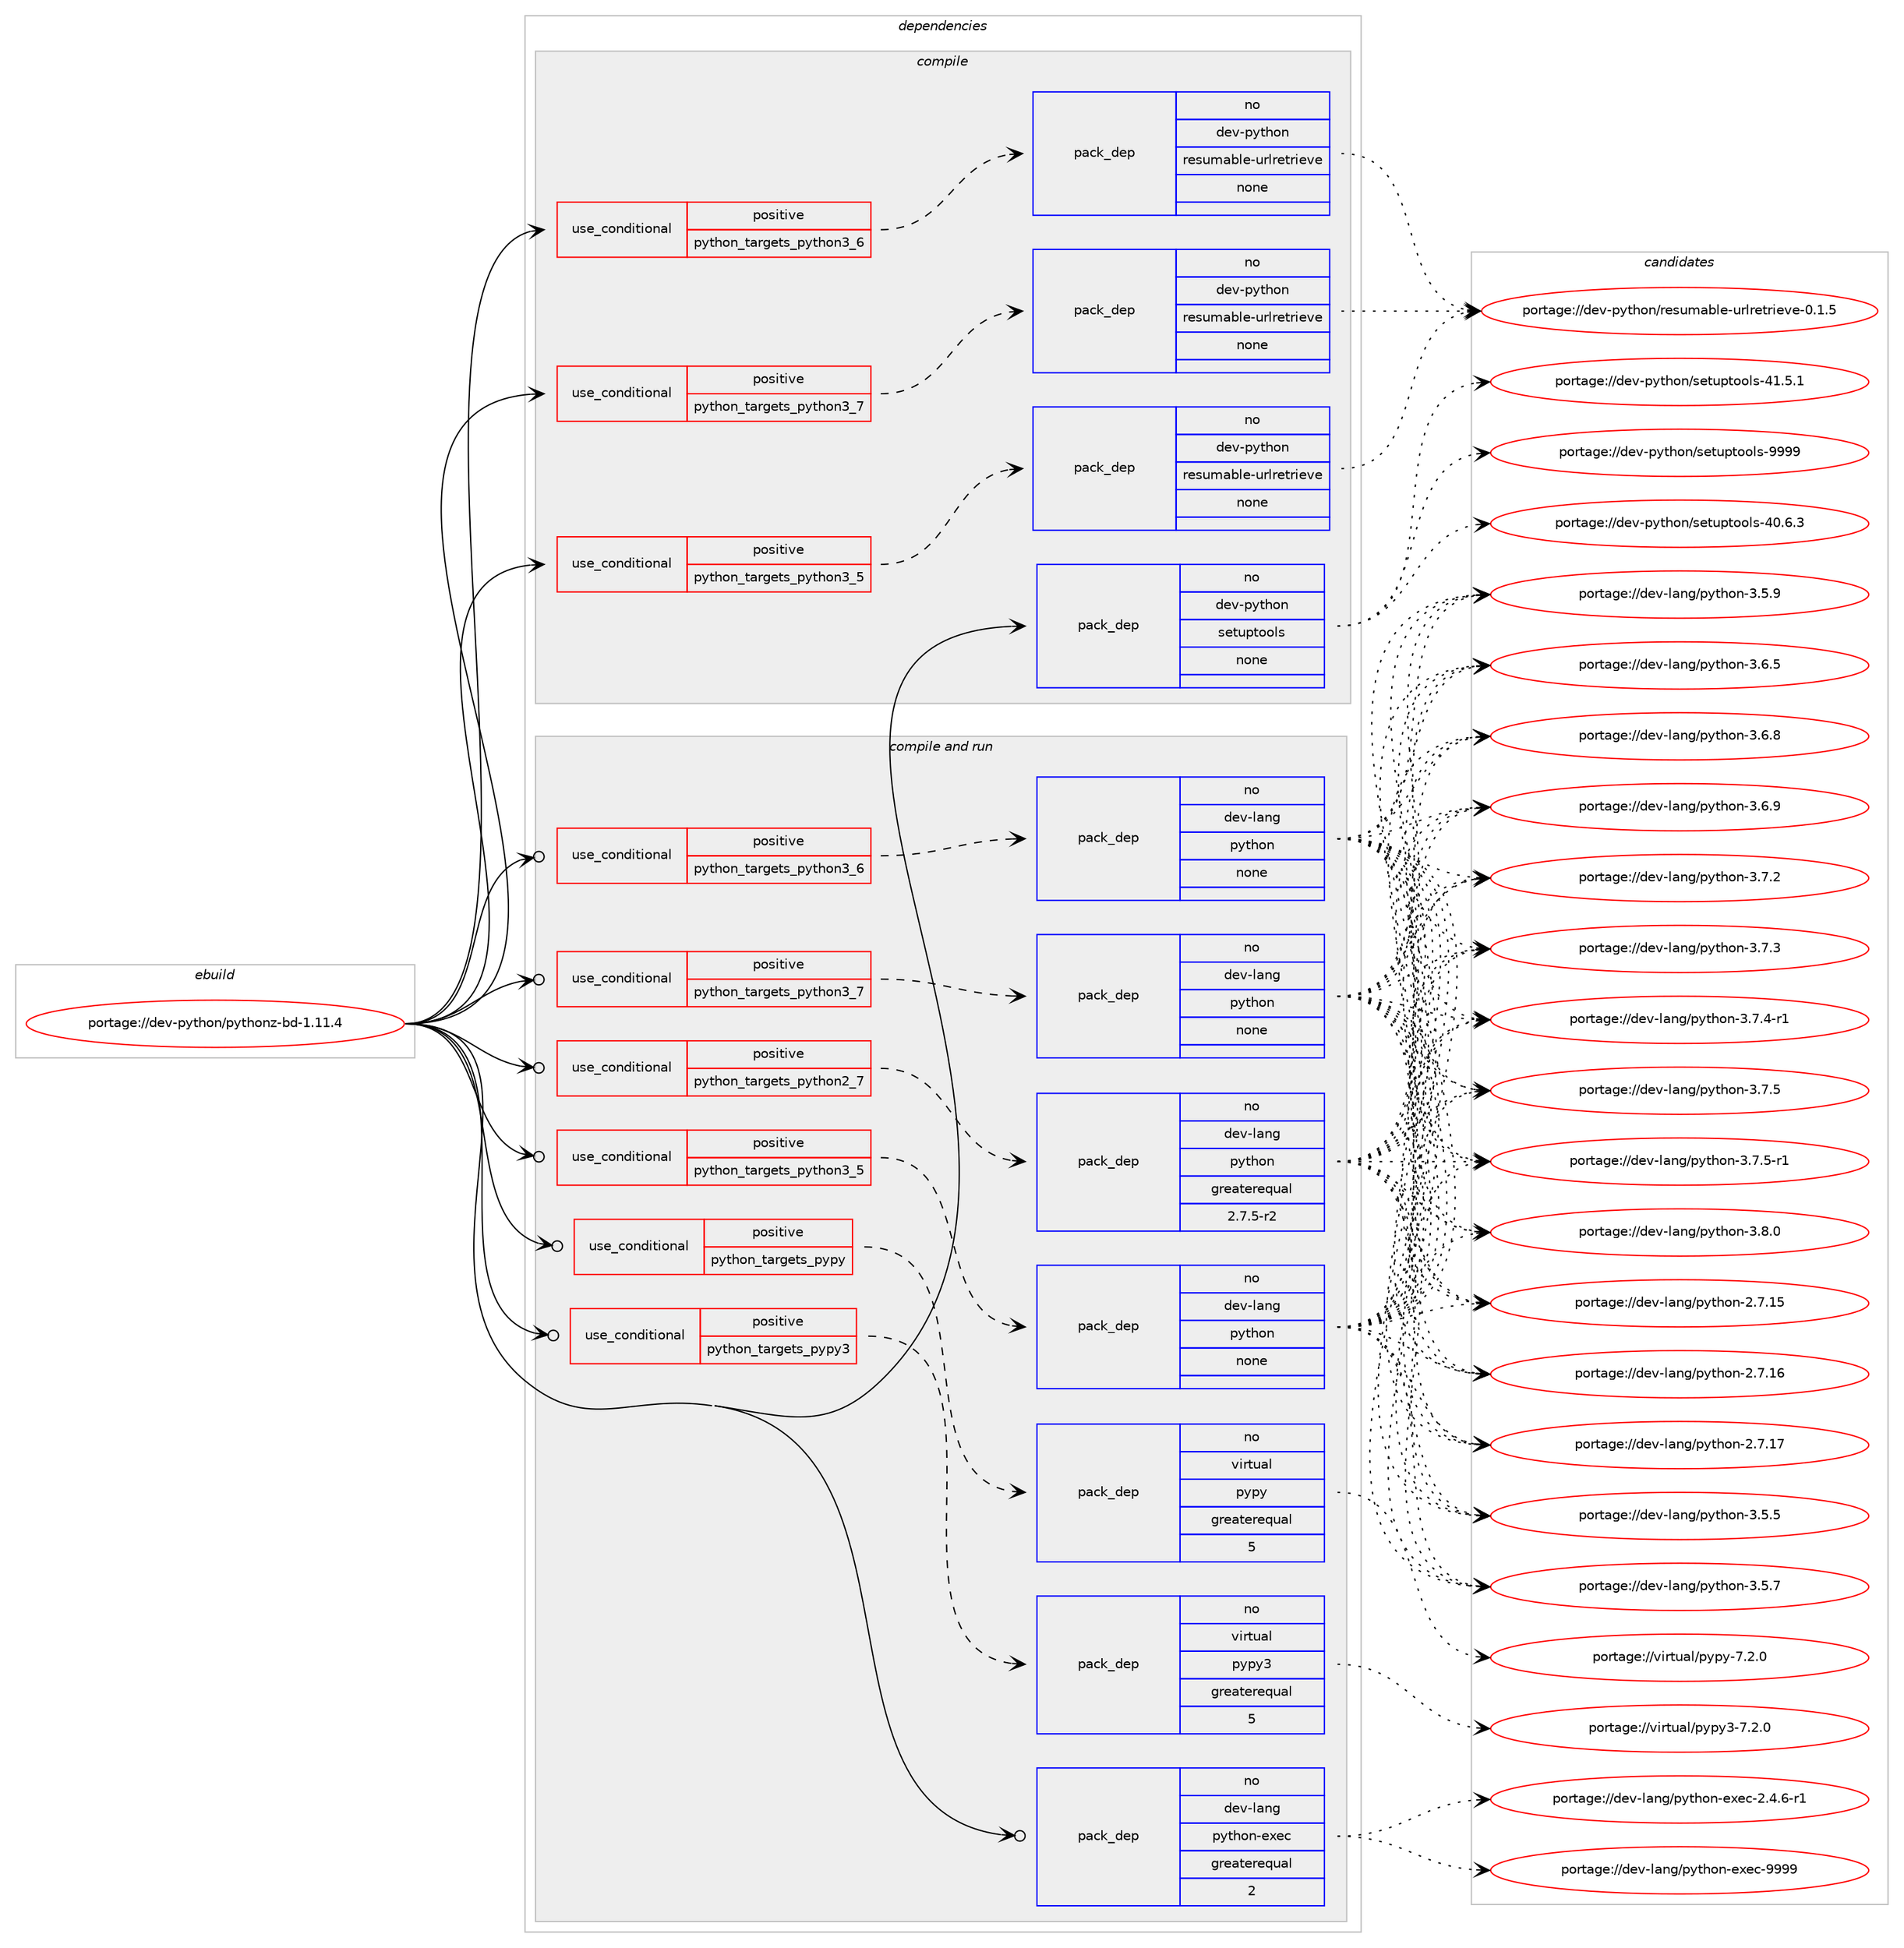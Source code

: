 digraph prolog {

# *************
# Graph options
# *************

newrank=true;
concentrate=true;
compound=true;
graph [rankdir=LR,fontname=Helvetica,fontsize=10,ranksep=1.5];#, ranksep=2.5, nodesep=0.2];
edge  [arrowhead=vee];
node  [fontname=Helvetica,fontsize=10];

# **********
# The ebuild
# **********

subgraph cluster_leftcol {
color=gray;
rank=same;
label=<<i>ebuild</i>>;
id [label="portage://dev-python/pythonz-bd-1.11.4", color=red, width=4, href="../dev-python/pythonz-bd-1.11.4.svg"];
}

# ****************
# The dependencies
# ****************

subgraph cluster_midcol {
color=gray;
label=<<i>dependencies</i>>;
subgraph cluster_compile {
fillcolor="#eeeeee";
style=filled;
label=<<i>compile</i>>;
subgraph cond37374 {
dependency168542 [label=<<TABLE BORDER="0" CELLBORDER="1" CELLSPACING="0" CELLPADDING="4"><TR><TD ROWSPAN="3" CELLPADDING="10">use_conditional</TD></TR><TR><TD>positive</TD></TR><TR><TD>python_targets_python3_5</TD></TR></TABLE>>, shape=none, color=red];
subgraph pack127774 {
dependency168543 [label=<<TABLE BORDER="0" CELLBORDER="1" CELLSPACING="0" CELLPADDING="4" WIDTH="220"><TR><TD ROWSPAN="6" CELLPADDING="30">pack_dep</TD></TR><TR><TD WIDTH="110">no</TD></TR><TR><TD>dev-python</TD></TR><TR><TD>resumable-urlretrieve</TD></TR><TR><TD>none</TD></TR><TR><TD></TD></TR></TABLE>>, shape=none, color=blue];
}
dependency168542:e -> dependency168543:w [weight=20,style="dashed",arrowhead="vee"];
}
id:e -> dependency168542:w [weight=20,style="solid",arrowhead="vee"];
subgraph cond37375 {
dependency168544 [label=<<TABLE BORDER="0" CELLBORDER="1" CELLSPACING="0" CELLPADDING="4"><TR><TD ROWSPAN="3" CELLPADDING="10">use_conditional</TD></TR><TR><TD>positive</TD></TR><TR><TD>python_targets_python3_6</TD></TR></TABLE>>, shape=none, color=red];
subgraph pack127775 {
dependency168545 [label=<<TABLE BORDER="0" CELLBORDER="1" CELLSPACING="0" CELLPADDING="4" WIDTH="220"><TR><TD ROWSPAN="6" CELLPADDING="30">pack_dep</TD></TR><TR><TD WIDTH="110">no</TD></TR><TR><TD>dev-python</TD></TR><TR><TD>resumable-urlretrieve</TD></TR><TR><TD>none</TD></TR><TR><TD></TD></TR></TABLE>>, shape=none, color=blue];
}
dependency168544:e -> dependency168545:w [weight=20,style="dashed",arrowhead="vee"];
}
id:e -> dependency168544:w [weight=20,style="solid",arrowhead="vee"];
subgraph cond37376 {
dependency168546 [label=<<TABLE BORDER="0" CELLBORDER="1" CELLSPACING="0" CELLPADDING="4"><TR><TD ROWSPAN="3" CELLPADDING="10">use_conditional</TD></TR><TR><TD>positive</TD></TR><TR><TD>python_targets_python3_7</TD></TR></TABLE>>, shape=none, color=red];
subgraph pack127776 {
dependency168547 [label=<<TABLE BORDER="0" CELLBORDER="1" CELLSPACING="0" CELLPADDING="4" WIDTH="220"><TR><TD ROWSPAN="6" CELLPADDING="30">pack_dep</TD></TR><TR><TD WIDTH="110">no</TD></TR><TR><TD>dev-python</TD></TR><TR><TD>resumable-urlretrieve</TD></TR><TR><TD>none</TD></TR><TR><TD></TD></TR></TABLE>>, shape=none, color=blue];
}
dependency168546:e -> dependency168547:w [weight=20,style="dashed",arrowhead="vee"];
}
id:e -> dependency168546:w [weight=20,style="solid",arrowhead="vee"];
subgraph pack127777 {
dependency168548 [label=<<TABLE BORDER="0" CELLBORDER="1" CELLSPACING="0" CELLPADDING="4" WIDTH="220"><TR><TD ROWSPAN="6" CELLPADDING="30">pack_dep</TD></TR><TR><TD WIDTH="110">no</TD></TR><TR><TD>dev-python</TD></TR><TR><TD>setuptools</TD></TR><TR><TD>none</TD></TR><TR><TD></TD></TR></TABLE>>, shape=none, color=blue];
}
id:e -> dependency168548:w [weight=20,style="solid",arrowhead="vee"];
}
subgraph cluster_compileandrun {
fillcolor="#eeeeee";
style=filled;
label=<<i>compile and run</i>>;
subgraph cond37377 {
dependency168549 [label=<<TABLE BORDER="0" CELLBORDER="1" CELLSPACING="0" CELLPADDING="4"><TR><TD ROWSPAN="3" CELLPADDING="10">use_conditional</TD></TR><TR><TD>positive</TD></TR><TR><TD>python_targets_pypy</TD></TR></TABLE>>, shape=none, color=red];
subgraph pack127778 {
dependency168550 [label=<<TABLE BORDER="0" CELLBORDER="1" CELLSPACING="0" CELLPADDING="4" WIDTH="220"><TR><TD ROWSPAN="6" CELLPADDING="30">pack_dep</TD></TR><TR><TD WIDTH="110">no</TD></TR><TR><TD>virtual</TD></TR><TR><TD>pypy</TD></TR><TR><TD>greaterequal</TD></TR><TR><TD>5</TD></TR></TABLE>>, shape=none, color=blue];
}
dependency168549:e -> dependency168550:w [weight=20,style="dashed",arrowhead="vee"];
}
id:e -> dependency168549:w [weight=20,style="solid",arrowhead="odotvee"];
subgraph cond37378 {
dependency168551 [label=<<TABLE BORDER="0" CELLBORDER="1" CELLSPACING="0" CELLPADDING="4"><TR><TD ROWSPAN="3" CELLPADDING="10">use_conditional</TD></TR><TR><TD>positive</TD></TR><TR><TD>python_targets_pypy3</TD></TR></TABLE>>, shape=none, color=red];
subgraph pack127779 {
dependency168552 [label=<<TABLE BORDER="0" CELLBORDER="1" CELLSPACING="0" CELLPADDING="4" WIDTH="220"><TR><TD ROWSPAN="6" CELLPADDING="30">pack_dep</TD></TR><TR><TD WIDTH="110">no</TD></TR><TR><TD>virtual</TD></TR><TR><TD>pypy3</TD></TR><TR><TD>greaterequal</TD></TR><TR><TD>5</TD></TR></TABLE>>, shape=none, color=blue];
}
dependency168551:e -> dependency168552:w [weight=20,style="dashed",arrowhead="vee"];
}
id:e -> dependency168551:w [weight=20,style="solid",arrowhead="odotvee"];
subgraph cond37379 {
dependency168553 [label=<<TABLE BORDER="0" CELLBORDER="1" CELLSPACING="0" CELLPADDING="4"><TR><TD ROWSPAN="3" CELLPADDING="10">use_conditional</TD></TR><TR><TD>positive</TD></TR><TR><TD>python_targets_python2_7</TD></TR></TABLE>>, shape=none, color=red];
subgraph pack127780 {
dependency168554 [label=<<TABLE BORDER="0" CELLBORDER="1" CELLSPACING="0" CELLPADDING="4" WIDTH="220"><TR><TD ROWSPAN="6" CELLPADDING="30">pack_dep</TD></TR><TR><TD WIDTH="110">no</TD></TR><TR><TD>dev-lang</TD></TR><TR><TD>python</TD></TR><TR><TD>greaterequal</TD></TR><TR><TD>2.7.5-r2</TD></TR></TABLE>>, shape=none, color=blue];
}
dependency168553:e -> dependency168554:w [weight=20,style="dashed",arrowhead="vee"];
}
id:e -> dependency168553:w [weight=20,style="solid",arrowhead="odotvee"];
subgraph cond37380 {
dependency168555 [label=<<TABLE BORDER="0" CELLBORDER="1" CELLSPACING="0" CELLPADDING="4"><TR><TD ROWSPAN="3" CELLPADDING="10">use_conditional</TD></TR><TR><TD>positive</TD></TR><TR><TD>python_targets_python3_5</TD></TR></TABLE>>, shape=none, color=red];
subgraph pack127781 {
dependency168556 [label=<<TABLE BORDER="0" CELLBORDER="1" CELLSPACING="0" CELLPADDING="4" WIDTH="220"><TR><TD ROWSPAN="6" CELLPADDING="30">pack_dep</TD></TR><TR><TD WIDTH="110">no</TD></TR><TR><TD>dev-lang</TD></TR><TR><TD>python</TD></TR><TR><TD>none</TD></TR><TR><TD></TD></TR></TABLE>>, shape=none, color=blue];
}
dependency168555:e -> dependency168556:w [weight=20,style="dashed",arrowhead="vee"];
}
id:e -> dependency168555:w [weight=20,style="solid",arrowhead="odotvee"];
subgraph cond37381 {
dependency168557 [label=<<TABLE BORDER="0" CELLBORDER="1" CELLSPACING="0" CELLPADDING="4"><TR><TD ROWSPAN="3" CELLPADDING="10">use_conditional</TD></TR><TR><TD>positive</TD></TR><TR><TD>python_targets_python3_6</TD></TR></TABLE>>, shape=none, color=red];
subgraph pack127782 {
dependency168558 [label=<<TABLE BORDER="0" CELLBORDER="1" CELLSPACING="0" CELLPADDING="4" WIDTH="220"><TR><TD ROWSPAN="6" CELLPADDING="30">pack_dep</TD></TR><TR><TD WIDTH="110">no</TD></TR><TR><TD>dev-lang</TD></TR><TR><TD>python</TD></TR><TR><TD>none</TD></TR><TR><TD></TD></TR></TABLE>>, shape=none, color=blue];
}
dependency168557:e -> dependency168558:w [weight=20,style="dashed",arrowhead="vee"];
}
id:e -> dependency168557:w [weight=20,style="solid",arrowhead="odotvee"];
subgraph cond37382 {
dependency168559 [label=<<TABLE BORDER="0" CELLBORDER="1" CELLSPACING="0" CELLPADDING="4"><TR><TD ROWSPAN="3" CELLPADDING="10">use_conditional</TD></TR><TR><TD>positive</TD></TR><TR><TD>python_targets_python3_7</TD></TR></TABLE>>, shape=none, color=red];
subgraph pack127783 {
dependency168560 [label=<<TABLE BORDER="0" CELLBORDER="1" CELLSPACING="0" CELLPADDING="4" WIDTH="220"><TR><TD ROWSPAN="6" CELLPADDING="30">pack_dep</TD></TR><TR><TD WIDTH="110">no</TD></TR><TR><TD>dev-lang</TD></TR><TR><TD>python</TD></TR><TR><TD>none</TD></TR><TR><TD></TD></TR></TABLE>>, shape=none, color=blue];
}
dependency168559:e -> dependency168560:w [weight=20,style="dashed",arrowhead="vee"];
}
id:e -> dependency168559:w [weight=20,style="solid",arrowhead="odotvee"];
subgraph pack127784 {
dependency168561 [label=<<TABLE BORDER="0" CELLBORDER="1" CELLSPACING="0" CELLPADDING="4" WIDTH="220"><TR><TD ROWSPAN="6" CELLPADDING="30">pack_dep</TD></TR><TR><TD WIDTH="110">no</TD></TR><TR><TD>dev-lang</TD></TR><TR><TD>python-exec</TD></TR><TR><TD>greaterequal</TD></TR><TR><TD>2</TD></TR></TABLE>>, shape=none, color=blue];
}
id:e -> dependency168561:w [weight=20,style="solid",arrowhead="odotvee"];
}
subgraph cluster_run {
fillcolor="#eeeeee";
style=filled;
label=<<i>run</i>>;
}
}

# **************
# The candidates
# **************

subgraph cluster_choices {
rank=same;
color=gray;
label=<<i>candidates</i>>;

subgraph choice127774 {
color=black;
nodesep=1;
choiceportage1001011184511212111610411111047114101115117109979810810145117114108114101116114105101118101454846494653 [label="portage://dev-python/resumable-urlretrieve-0.1.5", color=red, width=4,href="../dev-python/resumable-urlretrieve-0.1.5.svg"];
dependency168543:e -> choiceportage1001011184511212111610411111047114101115117109979810810145117114108114101116114105101118101454846494653:w [style=dotted,weight="100"];
}
subgraph choice127775 {
color=black;
nodesep=1;
choiceportage1001011184511212111610411111047114101115117109979810810145117114108114101116114105101118101454846494653 [label="portage://dev-python/resumable-urlretrieve-0.1.5", color=red, width=4,href="../dev-python/resumable-urlretrieve-0.1.5.svg"];
dependency168545:e -> choiceportage1001011184511212111610411111047114101115117109979810810145117114108114101116114105101118101454846494653:w [style=dotted,weight="100"];
}
subgraph choice127776 {
color=black;
nodesep=1;
choiceportage1001011184511212111610411111047114101115117109979810810145117114108114101116114105101118101454846494653 [label="portage://dev-python/resumable-urlretrieve-0.1.5", color=red, width=4,href="../dev-python/resumable-urlretrieve-0.1.5.svg"];
dependency168547:e -> choiceportage1001011184511212111610411111047114101115117109979810810145117114108114101116114105101118101454846494653:w [style=dotted,weight="100"];
}
subgraph choice127777 {
color=black;
nodesep=1;
choiceportage100101118451121211161041111104711510111611711211611111110811545524846544651 [label="portage://dev-python/setuptools-40.6.3", color=red, width=4,href="../dev-python/setuptools-40.6.3.svg"];
choiceportage100101118451121211161041111104711510111611711211611111110811545524946534649 [label="portage://dev-python/setuptools-41.5.1", color=red, width=4,href="../dev-python/setuptools-41.5.1.svg"];
choiceportage10010111845112121116104111110471151011161171121161111111081154557575757 [label="portage://dev-python/setuptools-9999", color=red, width=4,href="../dev-python/setuptools-9999.svg"];
dependency168548:e -> choiceportage100101118451121211161041111104711510111611711211611111110811545524846544651:w [style=dotted,weight="100"];
dependency168548:e -> choiceportage100101118451121211161041111104711510111611711211611111110811545524946534649:w [style=dotted,weight="100"];
dependency168548:e -> choiceportage10010111845112121116104111110471151011161171121161111111081154557575757:w [style=dotted,weight="100"];
}
subgraph choice127778 {
color=black;
nodesep=1;
choiceportage1181051141161179710847112121112121455546504648 [label="portage://virtual/pypy-7.2.0", color=red, width=4,href="../virtual/pypy-7.2.0.svg"];
dependency168550:e -> choiceportage1181051141161179710847112121112121455546504648:w [style=dotted,weight="100"];
}
subgraph choice127779 {
color=black;
nodesep=1;
choiceportage118105114116117971084711212111212151455546504648 [label="portage://virtual/pypy3-7.2.0", color=red, width=4,href="../virtual/pypy3-7.2.0.svg"];
dependency168552:e -> choiceportage118105114116117971084711212111212151455546504648:w [style=dotted,weight="100"];
}
subgraph choice127780 {
color=black;
nodesep=1;
choiceportage10010111845108971101034711212111610411111045504655464953 [label="portage://dev-lang/python-2.7.15", color=red, width=4,href="../dev-lang/python-2.7.15.svg"];
choiceportage10010111845108971101034711212111610411111045504655464954 [label="portage://dev-lang/python-2.7.16", color=red, width=4,href="../dev-lang/python-2.7.16.svg"];
choiceportage10010111845108971101034711212111610411111045504655464955 [label="portage://dev-lang/python-2.7.17", color=red, width=4,href="../dev-lang/python-2.7.17.svg"];
choiceportage100101118451089711010347112121116104111110455146534653 [label="portage://dev-lang/python-3.5.5", color=red, width=4,href="../dev-lang/python-3.5.5.svg"];
choiceportage100101118451089711010347112121116104111110455146534655 [label="portage://dev-lang/python-3.5.7", color=red, width=4,href="../dev-lang/python-3.5.7.svg"];
choiceportage100101118451089711010347112121116104111110455146534657 [label="portage://dev-lang/python-3.5.9", color=red, width=4,href="../dev-lang/python-3.5.9.svg"];
choiceportage100101118451089711010347112121116104111110455146544653 [label="portage://dev-lang/python-3.6.5", color=red, width=4,href="../dev-lang/python-3.6.5.svg"];
choiceportage100101118451089711010347112121116104111110455146544656 [label="portage://dev-lang/python-3.6.8", color=red, width=4,href="../dev-lang/python-3.6.8.svg"];
choiceportage100101118451089711010347112121116104111110455146544657 [label="portage://dev-lang/python-3.6.9", color=red, width=4,href="../dev-lang/python-3.6.9.svg"];
choiceportage100101118451089711010347112121116104111110455146554650 [label="portage://dev-lang/python-3.7.2", color=red, width=4,href="../dev-lang/python-3.7.2.svg"];
choiceportage100101118451089711010347112121116104111110455146554651 [label="portage://dev-lang/python-3.7.3", color=red, width=4,href="../dev-lang/python-3.7.3.svg"];
choiceportage1001011184510897110103471121211161041111104551465546524511449 [label="portage://dev-lang/python-3.7.4-r1", color=red, width=4,href="../dev-lang/python-3.7.4-r1.svg"];
choiceportage100101118451089711010347112121116104111110455146554653 [label="portage://dev-lang/python-3.7.5", color=red, width=4,href="../dev-lang/python-3.7.5.svg"];
choiceportage1001011184510897110103471121211161041111104551465546534511449 [label="portage://dev-lang/python-3.7.5-r1", color=red, width=4,href="../dev-lang/python-3.7.5-r1.svg"];
choiceportage100101118451089711010347112121116104111110455146564648 [label="portage://dev-lang/python-3.8.0", color=red, width=4,href="../dev-lang/python-3.8.0.svg"];
dependency168554:e -> choiceportage10010111845108971101034711212111610411111045504655464953:w [style=dotted,weight="100"];
dependency168554:e -> choiceportage10010111845108971101034711212111610411111045504655464954:w [style=dotted,weight="100"];
dependency168554:e -> choiceportage10010111845108971101034711212111610411111045504655464955:w [style=dotted,weight="100"];
dependency168554:e -> choiceportage100101118451089711010347112121116104111110455146534653:w [style=dotted,weight="100"];
dependency168554:e -> choiceportage100101118451089711010347112121116104111110455146534655:w [style=dotted,weight="100"];
dependency168554:e -> choiceportage100101118451089711010347112121116104111110455146534657:w [style=dotted,weight="100"];
dependency168554:e -> choiceportage100101118451089711010347112121116104111110455146544653:w [style=dotted,weight="100"];
dependency168554:e -> choiceportage100101118451089711010347112121116104111110455146544656:w [style=dotted,weight="100"];
dependency168554:e -> choiceportage100101118451089711010347112121116104111110455146544657:w [style=dotted,weight="100"];
dependency168554:e -> choiceportage100101118451089711010347112121116104111110455146554650:w [style=dotted,weight="100"];
dependency168554:e -> choiceportage100101118451089711010347112121116104111110455146554651:w [style=dotted,weight="100"];
dependency168554:e -> choiceportage1001011184510897110103471121211161041111104551465546524511449:w [style=dotted,weight="100"];
dependency168554:e -> choiceportage100101118451089711010347112121116104111110455146554653:w [style=dotted,weight="100"];
dependency168554:e -> choiceportage1001011184510897110103471121211161041111104551465546534511449:w [style=dotted,weight="100"];
dependency168554:e -> choiceportage100101118451089711010347112121116104111110455146564648:w [style=dotted,weight="100"];
}
subgraph choice127781 {
color=black;
nodesep=1;
choiceportage10010111845108971101034711212111610411111045504655464953 [label="portage://dev-lang/python-2.7.15", color=red, width=4,href="../dev-lang/python-2.7.15.svg"];
choiceportage10010111845108971101034711212111610411111045504655464954 [label="portage://dev-lang/python-2.7.16", color=red, width=4,href="../dev-lang/python-2.7.16.svg"];
choiceportage10010111845108971101034711212111610411111045504655464955 [label="portage://dev-lang/python-2.7.17", color=red, width=4,href="../dev-lang/python-2.7.17.svg"];
choiceportage100101118451089711010347112121116104111110455146534653 [label="portage://dev-lang/python-3.5.5", color=red, width=4,href="../dev-lang/python-3.5.5.svg"];
choiceportage100101118451089711010347112121116104111110455146534655 [label="portage://dev-lang/python-3.5.7", color=red, width=4,href="../dev-lang/python-3.5.7.svg"];
choiceportage100101118451089711010347112121116104111110455146534657 [label="portage://dev-lang/python-3.5.9", color=red, width=4,href="../dev-lang/python-3.5.9.svg"];
choiceportage100101118451089711010347112121116104111110455146544653 [label="portage://dev-lang/python-3.6.5", color=red, width=4,href="../dev-lang/python-3.6.5.svg"];
choiceportage100101118451089711010347112121116104111110455146544656 [label="portage://dev-lang/python-3.6.8", color=red, width=4,href="../dev-lang/python-3.6.8.svg"];
choiceportage100101118451089711010347112121116104111110455146544657 [label="portage://dev-lang/python-3.6.9", color=red, width=4,href="../dev-lang/python-3.6.9.svg"];
choiceportage100101118451089711010347112121116104111110455146554650 [label="portage://dev-lang/python-3.7.2", color=red, width=4,href="../dev-lang/python-3.7.2.svg"];
choiceportage100101118451089711010347112121116104111110455146554651 [label="portage://dev-lang/python-3.7.3", color=red, width=4,href="../dev-lang/python-3.7.3.svg"];
choiceportage1001011184510897110103471121211161041111104551465546524511449 [label="portage://dev-lang/python-3.7.4-r1", color=red, width=4,href="../dev-lang/python-3.7.4-r1.svg"];
choiceportage100101118451089711010347112121116104111110455146554653 [label="portage://dev-lang/python-3.7.5", color=red, width=4,href="../dev-lang/python-3.7.5.svg"];
choiceportage1001011184510897110103471121211161041111104551465546534511449 [label="portage://dev-lang/python-3.7.5-r1", color=red, width=4,href="../dev-lang/python-3.7.5-r1.svg"];
choiceportage100101118451089711010347112121116104111110455146564648 [label="portage://dev-lang/python-3.8.0", color=red, width=4,href="../dev-lang/python-3.8.0.svg"];
dependency168556:e -> choiceportage10010111845108971101034711212111610411111045504655464953:w [style=dotted,weight="100"];
dependency168556:e -> choiceportage10010111845108971101034711212111610411111045504655464954:w [style=dotted,weight="100"];
dependency168556:e -> choiceportage10010111845108971101034711212111610411111045504655464955:w [style=dotted,weight="100"];
dependency168556:e -> choiceportage100101118451089711010347112121116104111110455146534653:w [style=dotted,weight="100"];
dependency168556:e -> choiceportage100101118451089711010347112121116104111110455146534655:w [style=dotted,weight="100"];
dependency168556:e -> choiceportage100101118451089711010347112121116104111110455146534657:w [style=dotted,weight="100"];
dependency168556:e -> choiceportage100101118451089711010347112121116104111110455146544653:w [style=dotted,weight="100"];
dependency168556:e -> choiceportage100101118451089711010347112121116104111110455146544656:w [style=dotted,weight="100"];
dependency168556:e -> choiceportage100101118451089711010347112121116104111110455146544657:w [style=dotted,weight="100"];
dependency168556:e -> choiceportage100101118451089711010347112121116104111110455146554650:w [style=dotted,weight="100"];
dependency168556:e -> choiceportage100101118451089711010347112121116104111110455146554651:w [style=dotted,weight="100"];
dependency168556:e -> choiceportage1001011184510897110103471121211161041111104551465546524511449:w [style=dotted,weight="100"];
dependency168556:e -> choiceportage100101118451089711010347112121116104111110455146554653:w [style=dotted,weight="100"];
dependency168556:e -> choiceportage1001011184510897110103471121211161041111104551465546534511449:w [style=dotted,weight="100"];
dependency168556:e -> choiceportage100101118451089711010347112121116104111110455146564648:w [style=dotted,weight="100"];
}
subgraph choice127782 {
color=black;
nodesep=1;
choiceportage10010111845108971101034711212111610411111045504655464953 [label="portage://dev-lang/python-2.7.15", color=red, width=4,href="../dev-lang/python-2.7.15.svg"];
choiceportage10010111845108971101034711212111610411111045504655464954 [label="portage://dev-lang/python-2.7.16", color=red, width=4,href="../dev-lang/python-2.7.16.svg"];
choiceportage10010111845108971101034711212111610411111045504655464955 [label="portage://dev-lang/python-2.7.17", color=red, width=4,href="../dev-lang/python-2.7.17.svg"];
choiceportage100101118451089711010347112121116104111110455146534653 [label="portage://dev-lang/python-3.5.5", color=red, width=4,href="../dev-lang/python-3.5.5.svg"];
choiceportage100101118451089711010347112121116104111110455146534655 [label="portage://dev-lang/python-3.5.7", color=red, width=4,href="../dev-lang/python-3.5.7.svg"];
choiceportage100101118451089711010347112121116104111110455146534657 [label="portage://dev-lang/python-3.5.9", color=red, width=4,href="../dev-lang/python-3.5.9.svg"];
choiceportage100101118451089711010347112121116104111110455146544653 [label="portage://dev-lang/python-3.6.5", color=red, width=4,href="../dev-lang/python-3.6.5.svg"];
choiceportage100101118451089711010347112121116104111110455146544656 [label="portage://dev-lang/python-3.6.8", color=red, width=4,href="../dev-lang/python-3.6.8.svg"];
choiceportage100101118451089711010347112121116104111110455146544657 [label="portage://dev-lang/python-3.6.9", color=red, width=4,href="../dev-lang/python-3.6.9.svg"];
choiceportage100101118451089711010347112121116104111110455146554650 [label="portage://dev-lang/python-3.7.2", color=red, width=4,href="../dev-lang/python-3.7.2.svg"];
choiceportage100101118451089711010347112121116104111110455146554651 [label="portage://dev-lang/python-3.7.3", color=red, width=4,href="../dev-lang/python-3.7.3.svg"];
choiceportage1001011184510897110103471121211161041111104551465546524511449 [label="portage://dev-lang/python-3.7.4-r1", color=red, width=4,href="../dev-lang/python-3.7.4-r1.svg"];
choiceportage100101118451089711010347112121116104111110455146554653 [label="portage://dev-lang/python-3.7.5", color=red, width=4,href="../dev-lang/python-3.7.5.svg"];
choiceportage1001011184510897110103471121211161041111104551465546534511449 [label="portage://dev-lang/python-3.7.5-r1", color=red, width=4,href="../dev-lang/python-3.7.5-r1.svg"];
choiceportage100101118451089711010347112121116104111110455146564648 [label="portage://dev-lang/python-3.8.0", color=red, width=4,href="../dev-lang/python-3.8.0.svg"];
dependency168558:e -> choiceportage10010111845108971101034711212111610411111045504655464953:w [style=dotted,weight="100"];
dependency168558:e -> choiceportage10010111845108971101034711212111610411111045504655464954:w [style=dotted,weight="100"];
dependency168558:e -> choiceportage10010111845108971101034711212111610411111045504655464955:w [style=dotted,weight="100"];
dependency168558:e -> choiceportage100101118451089711010347112121116104111110455146534653:w [style=dotted,weight="100"];
dependency168558:e -> choiceportage100101118451089711010347112121116104111110455146534655:w [style=dotted,weight="100"];
dependency168558:e -> choiceportage100101118451089711010347112121116104111110455146534657:w [style=dotted,weight="100"];
dependency168558:e -> choiceportage100101118451089711010347112121116104111110455146544653:w [style=dotted,weight="100"];
dependency168558:e -> choiceportage100101118451089711010347112121116104111110455146544656:w [style=dotted,weight="100"];
dependency168558:e -> choiceportage100101118451089711010347112121116104111110455146544657:w [style=dotted,weight="100"];
dependency168558:e -> choiceportage100101118451089711010347112121116104111110455146554650:w [style=dotted,weight="100"];
dependency168558:e -> choiceportage100101118451089711010347112121116104111110455146554651:w [style=dotted,weight="100"];
dependency168558:e -> choiceportage1001011184510897110103471121211161041111104551465546524511449:w [style=dotted,weight="100"];
dependency168558:e -> choiceportage100101118451089711010347112121116104111110455146554653:w [style=dotted,weight="100"];
dependency168558:e -> choiceportage1001011184510897110103471121211161041111104551465546534511449:w [style=dotted,weight="100"];
dependency168558:e -> choiceportage100101118451089711010347112121116104111110455146564648:w [style=dotted,weight="100"];
}
subgraph choice127783 {
color=black;
nodesep=1;
choiceportage10010111845108971101034711212111610411111045504655464953 [label="portage://dev-lang/python-2.7.15", color=red, width=4,href="../dev-lang/python-2.7.15.svg"];
choiceportage10010111845108971101034711212111610411111045504655464954 [label="portage://dev-lang/python-2.7.16", color=red, width=4,href="../dev-lang/python-2.7.16.svg"];
choiceportage10010111845108971101034711212111610411111045504655464955 [label="portage://dev-lang/python-2.7.17", color=red, width=4,href="../dev-lang/python-2.7.17.svg"];
choiceportage100101118451089711010347112121116104111110455146534653 [label="portage://dev-lang/python-3.5.5", color=red, width=4,href="../dev-lang/python-3.5.5.svg"];
choiceportage100101118451089711010347112121116104111110455146534655 [label="portage://dev-lang/python-3.5.7", color=red, width=4,href="../dev-lang/python-3.5.7.svg"];
choiceportage100101118451089711010347112121116104111110455146534657 [label="portage://dev-lang/python-3.5.9", color=red, width=4,href="../dev-lang/python-3.5.9.svg"];
choiceportage100101118451089711010347112121116104111110455146544653 [label="portage://dev-lang/python-3.6.5", color=red, width=4,href="../dev-lang/python-3.6.5.svg"];
choiceportage100101118451089711010347112121116104111110455146544656 [label="portage://dev-lang/python-3.6.8", color=red, width=4,href="../dev-lang/python-3.6.8.svg"];
choiceportage100101118451089711010347112121116104111110455146544657 [label="portage://dev-lang/python-3.6.9", color=red, width=4,href="../dev-lang/python-3.6.9.svg"];
choiceportage100101118451089711010347112121116104111110455146554650 [label="portage://dev-lang/python-3.7.2", color=red, width=4,href="../dev-lang/python-3.7.2.svg"];
choiceportage100101118451089711010347112121116104111110455146554651 [label="portage://dev-lang/python-3.7.3", color=red, width=4,href="../dev-lang/python-3.7.3.svg"];
choiceportage1001011184510897110103471121211161041111104551465546524511449 [label="portage://dev-lang/python-3.7.4-r1", color=red, width=4,href="../dev-lang/python-3.7.4-r1.svg"];
choiceportage100101118451089711010347112121116104111110455146554653 [label="portage://dev-lang/python-3.7.5", color=red, width=4,href="../dev-lang/python-3.7.5.svg"];
choiceportage1001011184510897110103471121211161041111104551465546534511449 [label="portage://dev-lang/python-3.7.5-r1", color=red, width=4,href="../dev-lang/python-3.7.5-r1.svg"];
choiceportage100101118451089711010347112121116104111110455146564648 [label="portage://dev-lang/python-3.8.0", color=red, width=4,href="../dev-lang/python-3.8.0.svg"];
dependency168560:e -> choiceportage10010111845108971101034711212111610411111045504655464953:w [style=dotted,weight="100"];
dependency168560:e -> choiceportage10010111845108971101034711212111610411111045504655464954:w [style=dotted,weight="100"];
dependency168560:e -> choiceportage10010111845108971101034711212111610411111045504655464955:w [style=dotted,weight="100"];
dependency168560:e -> choiceportage100101118451089711010347112121116104111110455146534653:w [style=dotted,weight="100"];
dependency168560:e -> choiceportage100101118451089711010347112121116104111110455146534655:w [style=dotted,weight="100"];
dependency168560:e -> choiceportage100101118451089711010347112121116104111110455146534657:w [style=dotted,weight="100"];
dependency168560:e -> choiceportage100101118451089711010347112121116104111110455146544653:w [style=dotted,weight="100"];
dependency168560:e -> choiceportage100101118451089711010347112121116104111110455146544656:w [style=dotted,weight="100"];
dependency168560:e -> choiceportage100101118451089711010347112121116104111110455146544657:w [style=dotted,weight="100"];
dependency168560:e -> choiceportage100101118451089711010347112121116104111110455146554650:w [style=dotted,weight="100"];
dependency168560:e -> choiceportage100101118451089711010347112121116104111110455146554651:w [style=dotted,weight="100"];
dependency168560:e -> choiceportage1001011184510897110103471121211161041111104551465546524511449:w [style=dotted,weight="100"];
dependency168560:e -> choiceportage100101118451089711010347112121116104111110455146554653:w [style=dotted,weight="100"];
dependency168560:e -> choiceportage1001011184510897110103471121211161041111104551465546534511449:w [style=dotted,weight="100"];
dependency168560:e -> choiceportage100101118451089711010347112121116104111110455146564648:w [style=dotted,weight="100"];
}
subgraph choice127784 {
color=black;
nodesep=1;
choiceportage10010111845108971101034711212111610411111045101120101994550465246544511449 [label="portage://dev-lang/python-exec-2.4.6-r1", color=red, width=4,href="../dev-lang/python-exec-2.4.6-r1.svg"];
choiceportage10010111845108971101034711212111610411111045101120101994557575757 [label="portage://dev-lang/python-exec-9999", color=red, width=4,href="../dev-lang/python-exec-9999.svg"];
dependency168561:e -> choiceportage10010111845108971101034711212111610411111045101120101994550465246544511449:w [style=dotted,weight="100"];
dependency168561:e -> choiceportage10010111845108971101034711212111610411111045101120101994557575757:w [style=dotted,weight="100"];
}
}

}
